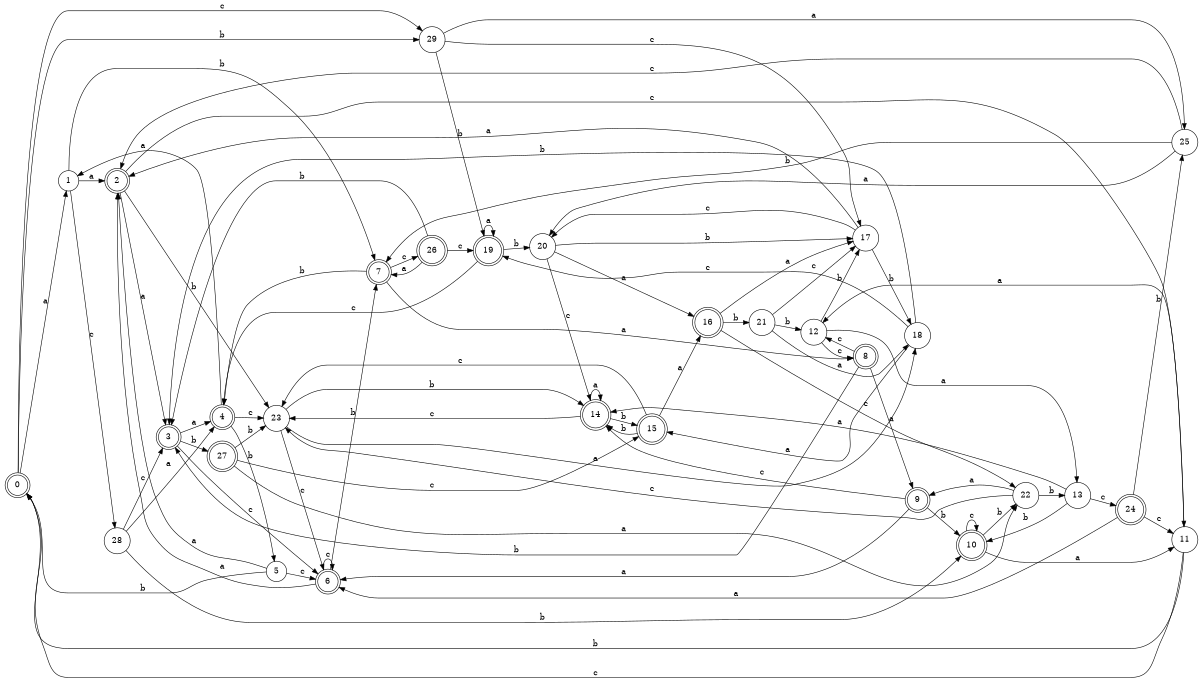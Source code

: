 digraph n24_5 {
__start0 [label="" shape="none"];

rankdir=LR;
size="8,5";

s0 [style="rounded,filled", color="black", fillcolor="white" shape="doublecircle", label="0"];
s1 [style="filled", color="black", fillcolor="white" shape="circle", label="1"];
s2 [style="rounded,filled", color="black", fillcolor="white" shape="doublecircle", label="2"];
s3 [style="rounded,filled", color="black", fillcolor="white" shape="doublecircle", label="3"];
s4 [style="rounded,filled", color="black", fillcolor="white" shape="doublecircle", label="4"];
s5 [style="filled", color="black", fillcolor="white" shape="circle", label="5"];
s6 [style="rounded,filled", color="black", fillcolor="white" shape="doublecircle", label="6"];
s7 [style="rounded,filled", color="black", fillcolor="white" shape="doublecircle", label="7"];
s8 [style="rounded,filled", color="black", fillcolor="white" shape="doublecircle", label="8"];
s9 [style="rounded,filled", color="black", fillcolor="white" shape="doublecircle", label="9"];
s10 [style="rounded,filled", color="black", fillcolor="white" shape="doublecircle", label="10"];
s11 [style="filled", color="black", fillcolor="white" shape="circle", label="11"];
s12 [style="filled", color="black", fillcolor="white" shape="circle", label="12"];
s13 [style="filled", color="black", fillcolor="white" shape="circle", label="13"];
s14 [style="rounded,filled", color="black", fillcolor="white" shape="doublecircle", label="14"];
s15 [style="rounded,filled", color="black", fillcolor="white" shape="doublecircle", label="15"];
s16 [style="rounded,filled", color="black", fillcolor="white" shape="doublecircle", label="16"];
s17 [style="filled", color="black", fillcolor="white" shape="circle", label="17"];
s18 [style="filled", color="black", fillcolor="white" shape="circle", label="18"];
s19 [style="rounded,filled", color="black", fillcolor="white" shape="doublecircle", label="19"];
s20 [style="filled", color="black", fillcolor="white" shape="circle", label="20"];
s21 [style="filled", color="black", fillcolor="white" shape="circle", label="21"];
s22 [style="filled", color="black", fillcolor="white" shape="circle", label="22"];
s23 [style="filled", color="black", fillcolor="white" shape="circle", label="23"];
s24 [style="rounded,filled", color="black", fillcolor="white" shape="doublecircle", label="24"];
s25 [style="filled", color="black", fillcolor="white" shape="circle", label="25"];
s26 [style="rounded,filled", color="black", fillcolor="white" shape="doublecircle", label="26"];
s27 [style="rounded,filled", color="black", fillcolor="white" shape="doublecircle", label="27"];
s28 [style="filled", color="black", fillcolor="white" shape="circle", label="28"];
s29 [style="filled", color="black", fillcolor="white" shape="circle", label="29"];
s0 -> s1 [label="a"];
s0 -> s29 [label="b"];
s0 -> s29 [label="c"];
s1 -> s2 [label="a"];
s1 -> s7 [label="b"];
s1 -> s28 [label="c"];
s2 -> s3 [label="a"];
s2 -> s23 [label="b"];
s2 -> s11 [label="c"];
s3 -> s4 [label="a"];
s3 -> s27 [label="b"];
s3 -> s6 [label="c"];
s4 -> s1 [label="a"];
s4 -> s5 [label="b"];
s4 -> s23 [label="c"];
s5 -> s2 [label="a"];
s5 -> s0 [label="b"];
s5 -> s6 [label="c"];
s6 -> s2 [label="a"];
s6 -> s7 [label="b"];
s6 -> s6 [label="c"];
s7 -> s8 [label="a"];
s7 -> s4 [label="b"];
s7 -> s26 [label="c"];
s8 -> s9 [label="a"];
s8 -> s3 [label="b"];
s8 -> s12 [label="c"];
s9 -> s6 [label="a"];
s9 -> s10 [label="b"];
s9 -> s14 [label="c"];
s10 -> s11 [label="a"];
s10 -> s22 [label="b"];
s10 -> s10 [label="c"];
s11 -> s12 [label="a"];
s11 -> s0 [label="b"];
s11 -> s0 [label="c"];
s12 -> s13 [label="a"];
s12 -> s17 [label="b"];
s12 -> s8 [label="c"];
s13 -> s14 [label="a"];
s13 -> s10 [label="b"];
s13 -> s24 [label="c"];
s14 -> s14 [label="a"];
s14 -> s15 [label="b"];
s14 -> s23 [label="c"];
s15 -> s16 [label="a"];
s15 -> s14 [label="b"];
s15 -> s23 [label="c"];
s16 -> s17 [label="a"];
s16 -> s21 [label="b"];
s16 -> s22 [label="c"];
s17 -> s2 [label="a"];
s17 -> s18 [label="b"];
s17 -> s20 [label="c"];
s18 -> s15 [label="a"];
s18 -> s3 [label="b"];
s18 -> s19 [label="c"];
s19 -> s19 [label="a"];
s19 -> s20 [label="b"];
s19 -> s4 [label="c"];
s20 -> s16 [label="a"];
s20 -> s17 [label="b"];
s20 -> s14 [label="c"];
s21 -> s18 [label="a"];
s21 -> s12 [label="b"];
s21 -> s17 [label="c"];
s22 -> s9 [label="a"];
s22 -> s13 [label="b"];
s22 -> s23 [label="c"];
s23 -> s18 [label="a"];
s23 -> s14 [label="b"];
s23 -> s6 [label="c"];
s24 -> s6 [label="a"];
s24 -> s25 [label="b"];
s24 -> s11 [label="c"];
s25 -> s20 [label="a"];
s25 -> s7 [label="b"];
s25 -> s2 [label="c"];
s26 -> s7 [label="a"];
s26 -> s3 [label="b"];
s26 -> s19 [label="c"];
s27 -> s22 [label="a"];
s27 -> s23 [label="b"];
s27 -> s15 [label="c"];
s28 -> s4 [label="a"];
s28 -> s10 [label="b"];
s28 -> s3 [label="c"];
s29 -> s25 [label="a"];
s29 -> s19 [label="b"];
s29 -> s17 [label="c"];

}